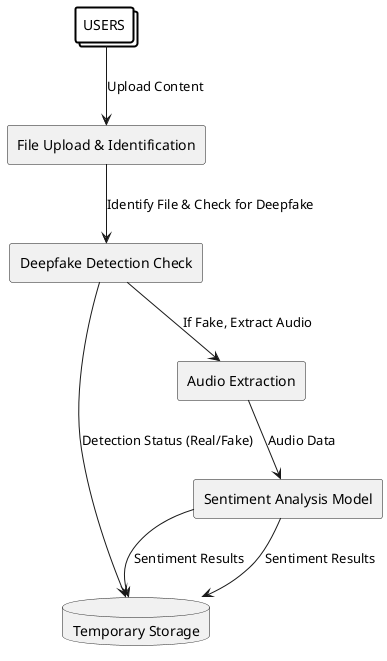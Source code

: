 @startuml
skinparam defaultTextAlignment center

' Define styles for collections
skinparam collections {
    BorderColor black
    BorderThickness 2
    BackgroundColor white
    ArrowColor Black
}

' External Entity
collections Users as "USERS"

' Processes
rectangle "File Upload & Identification" as FileUploadIdentification
rectangle "Deepfake Detection Check" as DeepfakeDetectionCheck
rectangle "Audio Extraction" as AudioExtraction
rectangle "Sentiment Analysis Model" as SentimentAnalysisModel

' Data Store
database "Temporary Storage" as TempStorage

' Data Flows
Users -down-> FileUploadIdentification : "Upload Content"
FileUploadIdentification -down-> DeepfakeDetectionCheck : "Identify File & Check for Deepfake"

DeepfakeDetectionCheck -down-> TempStorage : "Detection Status (Real/Fake)"
DeepfakeDetectionCheck -down-> AudioExtraction : "If Fake, Extract Audio"
AudioExtraction -down-> SentimentAnalysisModel : "Audio Data"
SentimentAnalysisModel -down-> TempStorage : "Sentiment Results"
SentimentAnalysisModel -right-> TempStorage : "Sentiment Results"

@enduml
